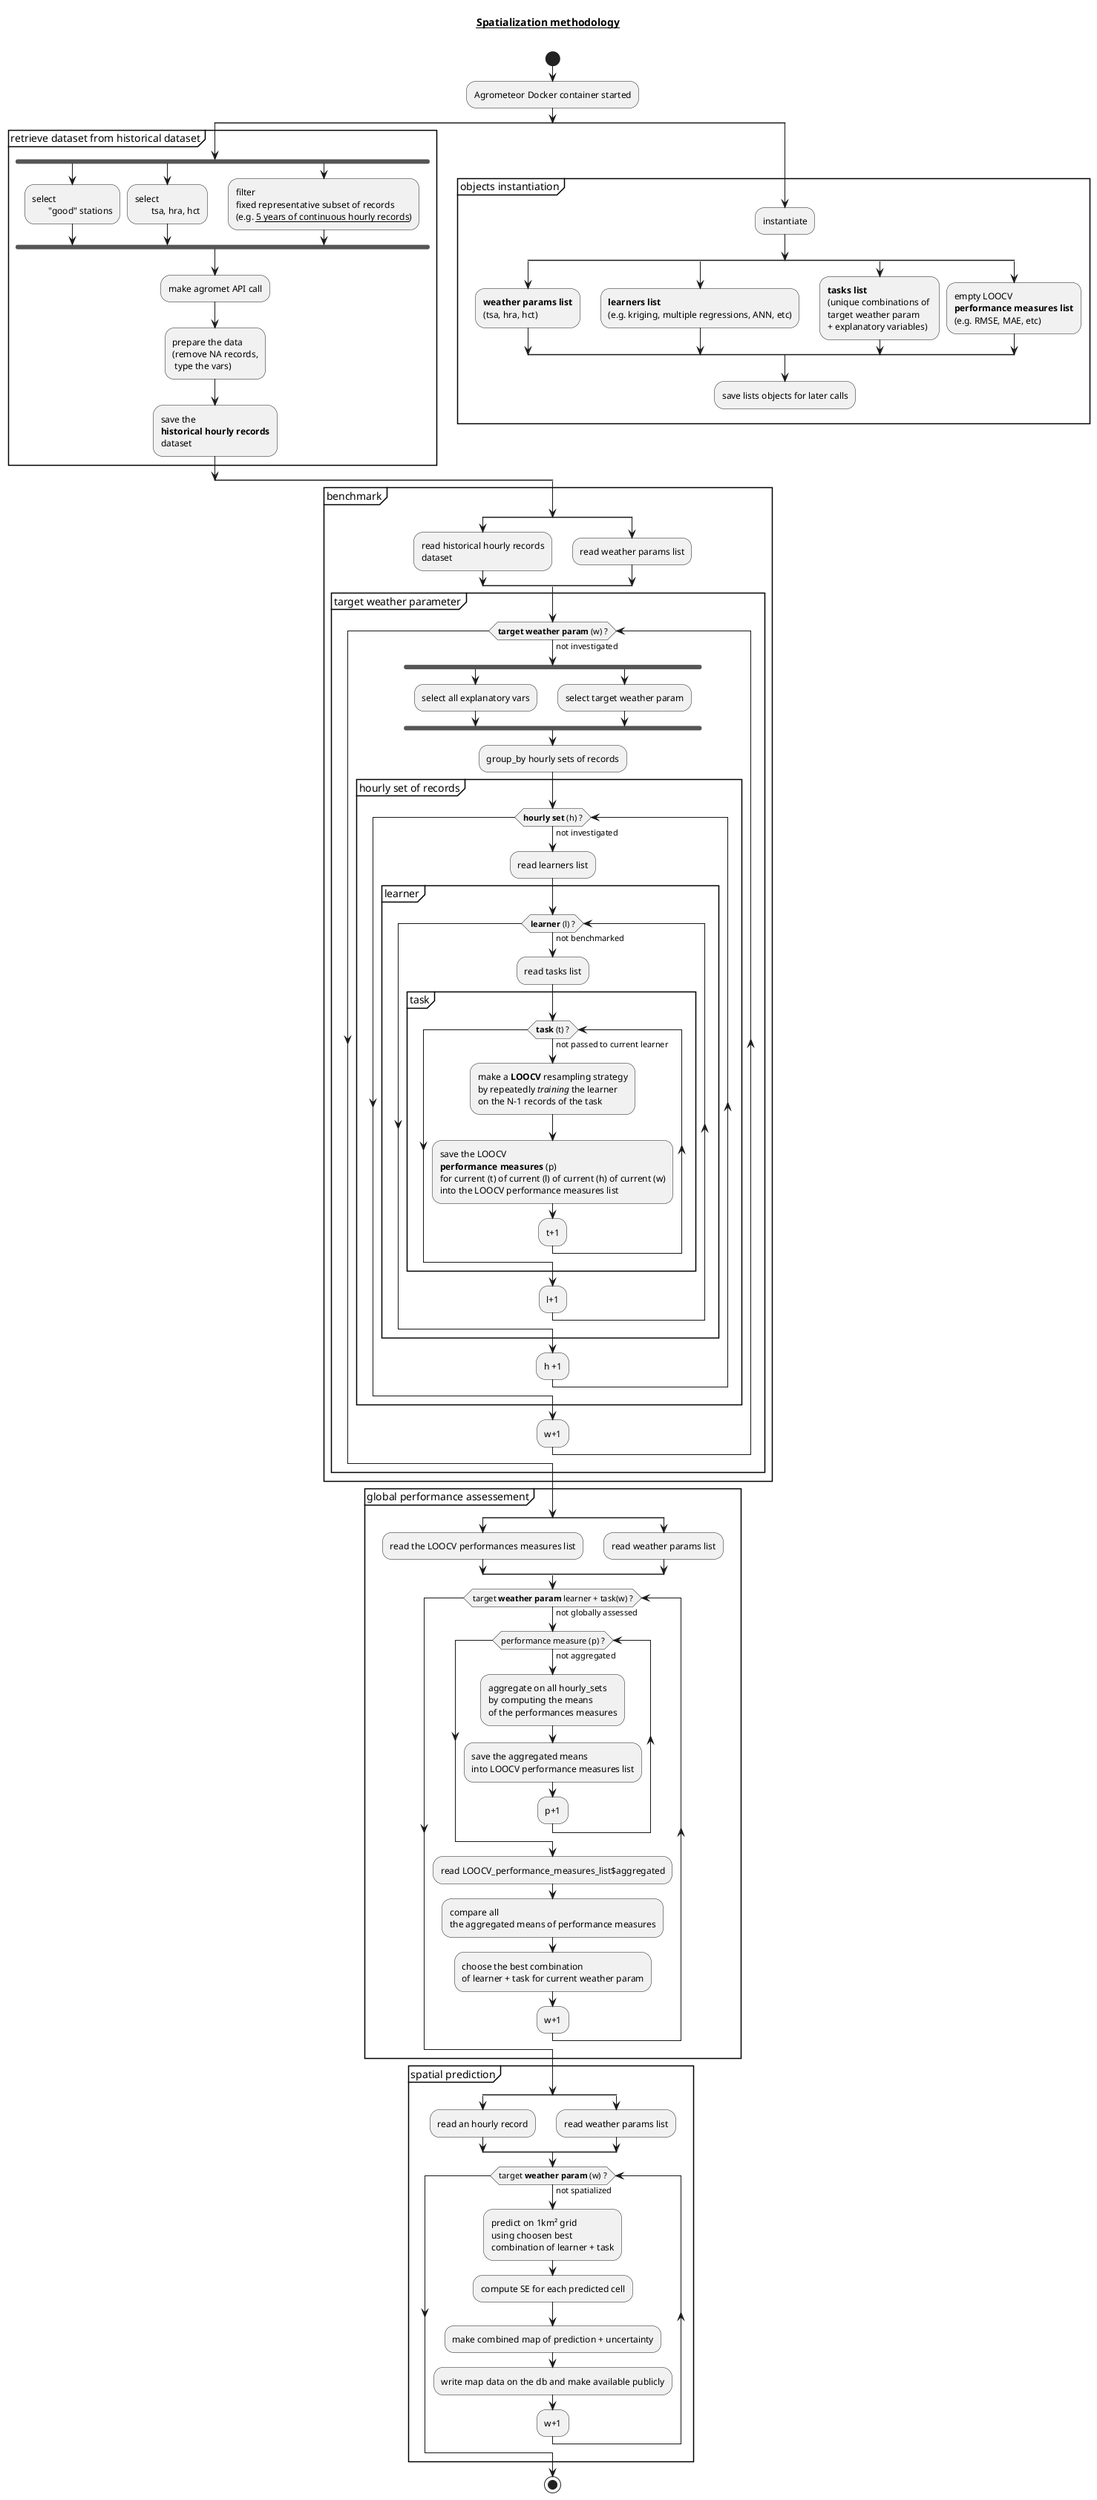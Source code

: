 @startuml
start
  :Agrometeor Docker container started;
  split
  partition "retrieve dataset from historical dataset" {
    fork
	:select
        "good" stations;
    fork again
	:select
        tsa, hra, hct;
    fork again
        :filter
        fixed representative subset of records
        (e.g. __5 years of continuous hourly records__); 
    end fork
    :make agromet API call;
    :prepare the data
    (remove NA records,
     type the vars);
    :save the 
    **historical hourly records**
    dataset;
  }
  split again
  partition "objects instantiation" {
    :instantiate;
    split
      :**weather params list**
      (tsa, hra, hct);
    split again
        :**learners list**
        (e.g. kriging, multiple regressions, ANN, etc);
    split again
        :**tasks list**
        (unique combinations of 
        target weather param 
        + explanatory variables);
    split again
        :empty LOOCV
        **performance measures list**
        (e.g. RMSE, MAE, etc);
    end split
    :save lists objects for later calls;
    detach
  }
   end split
  partition "benchmark"{
split
    :read historical hourly records
  dataset;
  split again
    :read weather params list;
  end split
  partition "target weather parameter" {
    while (**target weather param** (w) ?) is (not investigated)
      fork
        :select all explanatory vars;
      fork again
        :select target weather param;
      end fork
      :group_by hourly sets of records;
      partition "hourly set of records" {
        while (**hourly set** (h) ?) is (not investigated)
          :read learners list;
          partition "learner" {
            while (**learner** (l) ?) is (not benchmarked)
             :read tasks list;
             partition "task" {
               while (**task** (t) ?) is (not passed to current learner)
                 :make a **LOOCV** resampling strategy 
                 by repeatedly //training// the learner
                 on the N-1 records of the task;
                 :save the LOOCV 
                 **performance measures** (p)
                 for current (t) of current (l) of current (h) of current (w)
                 into the LOOCV performance measures list;
                 :t+1;
               endwhile
             }
            :l+1; 
	    endwhile
         }
        :h +1;
        endwhile
      }

    :w+1;
    endwhile
  }  
}
partition "global performance assessement" {
      split
:read the LOOCV performances measures list;
        split again
        :read weather params list;
        end split
 while (target **weather param** learner + task(w) ?) is (not globally assessed)
        while (performance measure (p) ?) is (not aggregated)
            :aggregate on all hourly_sets
            by computing the means
            of the performances measures;
            :save the aggregated means
            into LOOCV performance measures list;
            :p+1;
        endwhile
        :read LOOCV_performance_measures_list$aggregated;
        :compare all 
        the aggregated means of performance measures;
        :choose the best combination
        of learner + task for current weather param;
         :w+1;
        endwhile
  
      }
            partition "spatial prediction" {
split
            :read an hourly record;
split again
:read weather params list;
end split
        while (target **weather param** (w) ?) is (not spatialized)
            :predict on 1km² grid
            using choosen best
            combination of learner + task;
            :compute SE for each predicted cell;
            :make combined map of prediction + uncertainty;
            :write map data on the db and make available publicly; 
                :w+1;
        endwhile
      }
  
      
stop      
title __Spatialization methodology__\n
@enduml